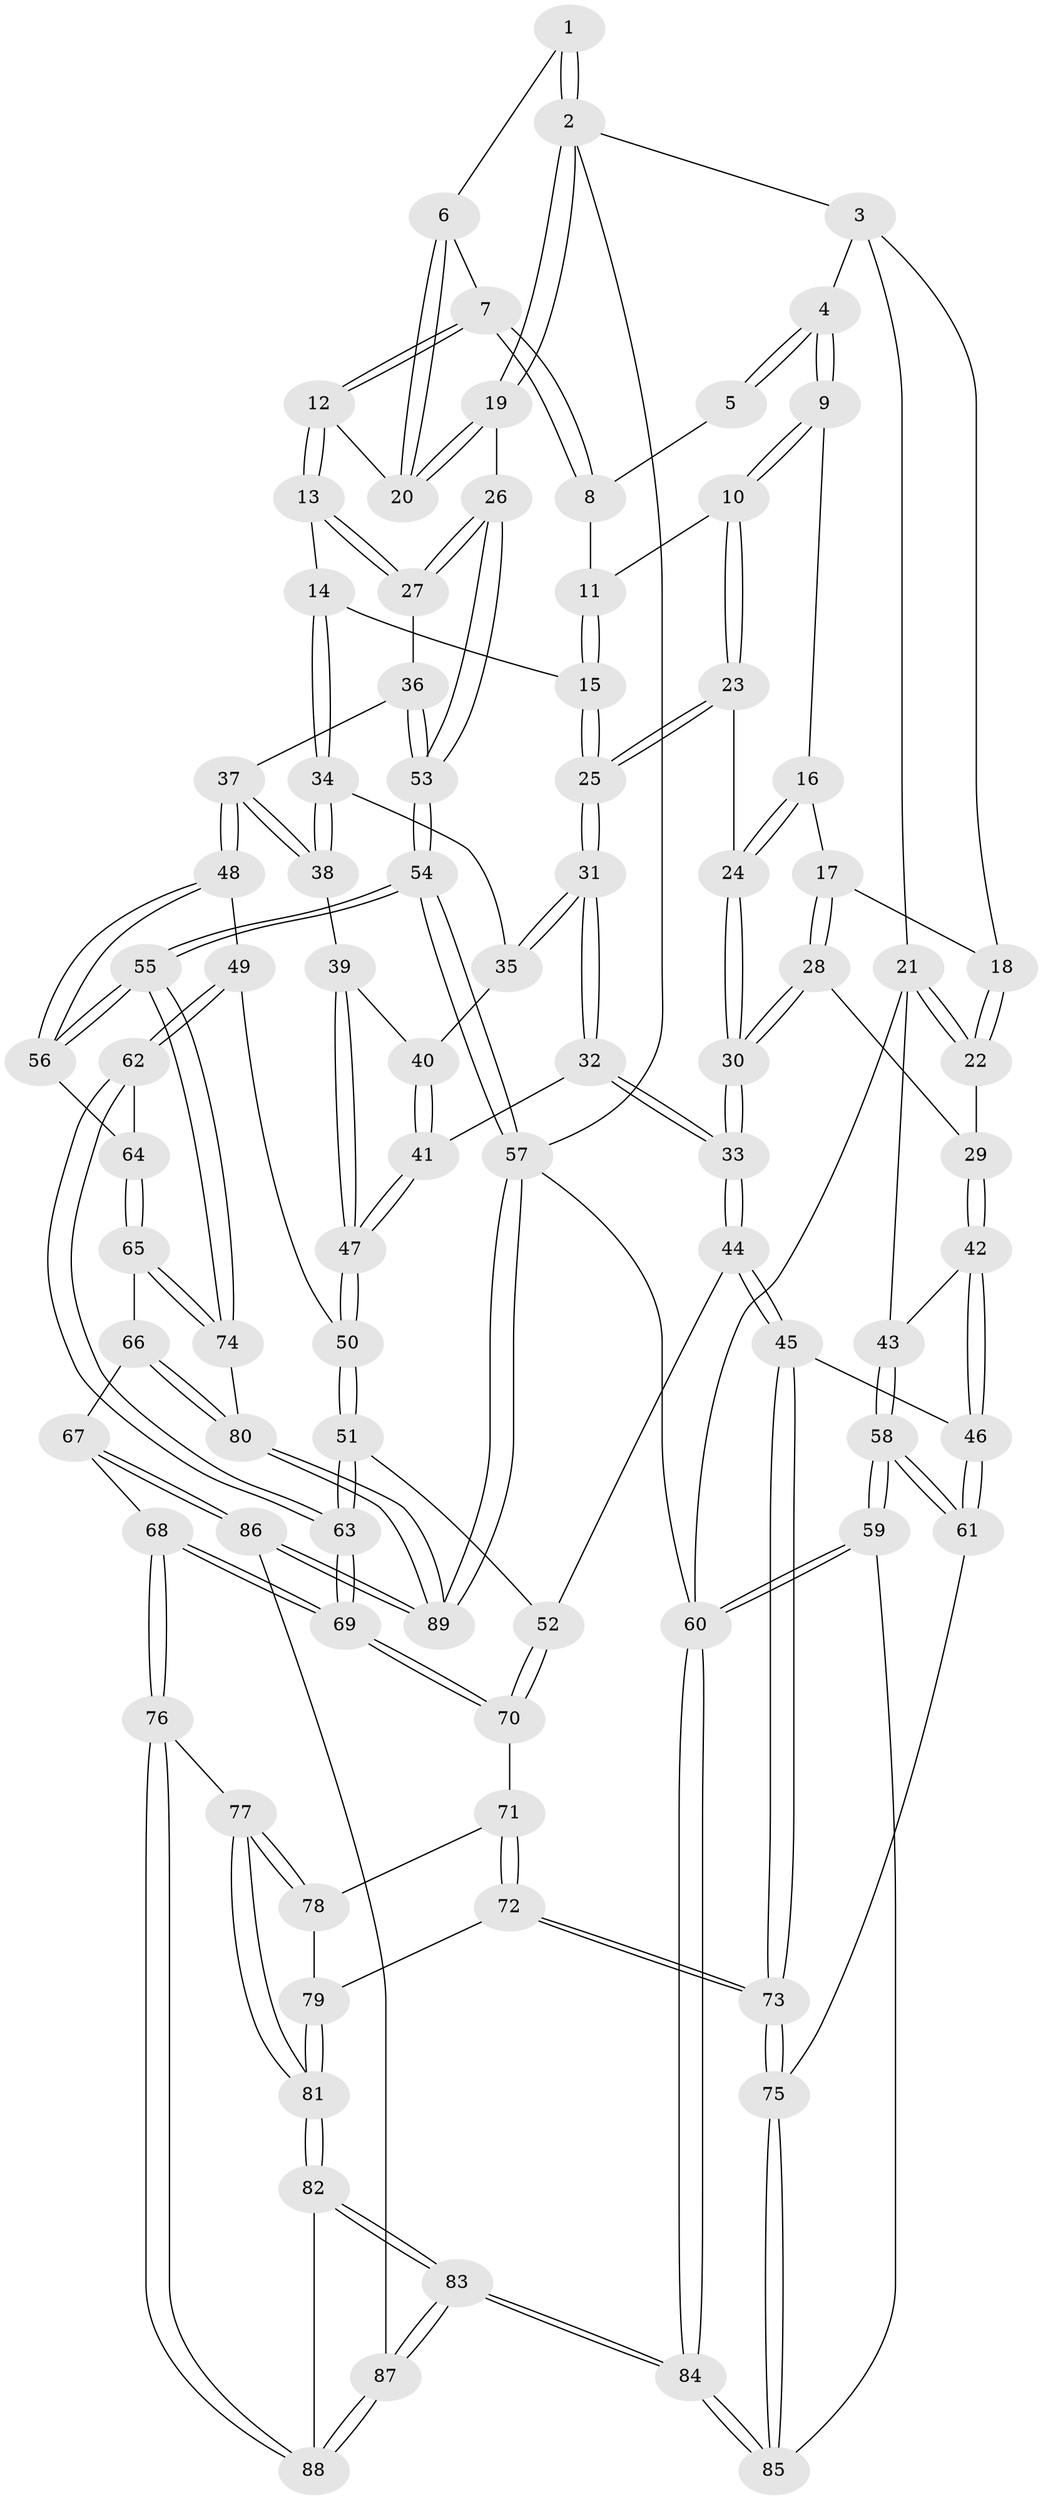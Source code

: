 // Generated by graph-tools (version 1.1) at 2025/01/03/09/25 05:01:47]
// undirected, 89 vertices, 219 edges
graph export_dot {
graph [start="1"]
  node [color=gray90,style=filled];
  1 [pos="+0.890945184475742+0"];
  2 [pos="+1+0"];
  3 [pos="+0.28472413557516363+0"];
  4 [pos="+0.3133440596207422+0"];
  5 [pos="+0.7016185150783618+0"];
  6 [pos="+0.8894893893648326+0.06230185888884275"];
  7 [pos="+0.8810712822890948+0.10074278638097012"];
  8 [pos="+0.6922716296447081+0"];
  9 [pos="+0.4441971652625946+0.04021695326155277"];
  10 [pos="+0.514755643618652+0.10513484814137528"];
  11 [pos="+0.6892224288756941+0"];
  12 [pos="+0.8842283165120916+0.12964971098269878"];
  13 [pos="+0.8745206863986245+0.18988494467922795"];
  14 [pos="+0.7988083535119302+0.20383979560724105"];
  15 [pos="+0.7115817768120832+0.1609645293620363"];
  16 [pos="+0.3881076180616255+0.13286382608629363"];
  17 [pos="+0.32419161317152584+0.19410932680937087"];
  18 [pos="+0.23323996252678758+0"];
  19 [pos="+1+0"];
  20 [pos="+1+0"];
  21 [pos="+0+0.21515128577503453"];
  22 [pos="+0.10762206398917548+0.15424351275404646"];
  23 [pos="+0.5402514046250477+0.18362017347026888"];
  24 [pos="+0.4574359049635829+0.2214568128334106"];
  25 [pos="+0.5804959408871438+0.21305717445876055"];
  26 [pos="+1+0.20459307587354347"];
  27 [pos="+0.897081689901868+0.20702938414563013"];
  28 [pos="+0.31041005874911254+0.2576245022603035"];
  29 [pos="+0.21478671481675665+0.2681964250792792"];
  30 [pos="+0.3611295021029487+0.2879129429326961"];
  31 [pos="+0.5864837714282528+0.29247534747955795"];
  32 [pos="+0.5599701784048348+0.3599503631567013"];
  33 [pos="+0.4185750856019914+0.40771916430145405"];
  34 [pos="+0.7721241783174836+0.26864187056544797"];
  35 [pos="+0.6840660643363276+0.31571510607486286"];
  36 [pos="+0.9287927342335222+0.4116636389739017"];
  37 [pos="+0.8222132611445052+0.4256980805146728"];
  38 [pos="+0.7816343074837198+0.3831183199916105"];
  39 [pos="+0.7351882607976101+0.3832622501586954"];
  40 [pos="+0.6973455642195145+0.3515583179402947"];
  41 [pos="+0.6169983275064367+0.4257439792124619"];
  42 [pos="+0.15606926944678537+0.41584776634101667"];
  43 [pos="+0+0.36316905469267624"];
  44 [pos="+0.3618741089333516+0.5804285086782547"];
  45 [pos="+0.27448221194697264+0.6062048092195762"];
  46 [pos="+0.25340613543883606+0.6001574555917139"];
  47 [pos="+0.6361201244668963+0.45818178736025716"];
  48 [pos="+0.745235970954018+0.5396866535484651"];
  49 [pos="+0.6847346279041059+0.5475353326183064"];
  50 [pos="+0.6521977798309987+0.5372413079225004"];
  51 [pos="+0.48785371974744113+0.6240352258598432"];
  52 [pos="+0.461930623563492+0.6232673513016151"];
  53 [pos="+1+0.5860274716057592"];
  54 [pos="+1+0.7070104900628913"];
  55 [pos="+1+0.7126897449473572"];
  56 [pos="+0.9036194319332784+0.6596490090502171"];
  57 [pos="+1+1"];
  58 [pos="+0+0.7387052598569972"];
  59 [pos="+0+0.8493077484684323"];
  60 [pos="+0+1"];
  61 [pos="+0+0.7031192681022236"];
  62 [pos="+0.7101497920052217+0.7169262325977003"];
  63 [pos="+0.6408768942687892+0.7745757175629029"];
  64 [pos="+0.7240962548579175+0.7175214451231005"];
  65 [pos="+0.8108978700457179+0.8225209034277494"];
  66 [pos="+0.7509099182555747+0.8761803099366118"];
  67 [pos="+0.6937184923036649+0.8828259022865174"];
  68 [pos="+0.642890197690677+0.8513719444044268"];
  69 [pos="+0.6406749357559495+0.8336439098595864"];
  70 [pos="+0.46874802617920824+0.7804430123639162"];
  71 [pos="+0.46656095212569315+0.7919177507259119"];
  72 [pos="+0.32329951407538776+0.8580208560200413"];
  73 [pos="+0.2856727488657141+0.8411830035343959"];
  74 [pos="+1+0.7135300585016519"];
  75 [pos="+0.2507619688948794+0.8767055015653304"];
  76 [pos="+0.5535665549390262+0.9101024256707478"];
  77 [pos="+0.5176943019216937+0.8987204636203614"];
  78 [pos="+0.4877514931269703+0.8695218576533352"];
  79 [pos="+0.3508512945867852+0.8804358350474504"];
  80 [pos="+0.8211686765398022+0.9427589284876777"];
  81 [pos="+0.40029227705061643+0.9748675366023932"];
  82 [pos="+0.39615973976353147+1"];
  83 [pos="+0.34606866537935493+1"];
  84 [pos="+0.2550843708726219+1"];
  85 [pos="+0.2188020437321308+0.9215353596930685"];
  86 [pos="+0.7194001403752054+1"];
  87 [pos="+0.6046368971552569+1"];
  88 [pos="+0.5531460756444557+0.9405398962933887"];
  89 [pos="+0.945212389161057+1"];
  1 -- 2;
  1 -- 2;
  1 -- 6;
  2 -- 3;
  2 -- 19;
  2 -- 19;
  2 -- 57;
  3 -- 4;
  3 -- 18;
  3 -- 21;
  4 -- 5;
  4 -- 5;
  4 -- 9;
  4 -- 9;
  5 -- 8;
  6 -- 7;
  6 -- 20;
  6 -- 20;
  7 -- 8;
  7 -- 8;
  7 -- 12;
  7 -- 12;
  8 -- 11;
  9 -- 10;
  9 -- 10;
  9 -- 16;
  10 -- 11;
  10 -- 23;
  10 -- 23;
  11 -- 15;
  11 -- 15;
  12 -- 13;
  12 -- 13;
  12 -- 20;
  13 -- 14;
  13 -- 27;
  13 -- 27;
  14 -- 15;
  14 -- 34;
  14 -- 34;
  15 -- 25;
  15 -- 25;
  16 -- 17;
  16 -- 24;
  16 -- 24;
  17 -- 18;
  17 -- 28;
  17 -- 28;
  18 -- 22;
  18 -- 22;
  19 -- 20;
  19 -- 20;
  19 -- 26;
  21 -- 22;
  21 -- 22;
  21 -- 43;
  21 -- 60;
  22 -- 29;
  23 -- 24;
  23 -- 25;
  23 -- 25;
  24 -- 30;
  24 -- 30;
  25 -- 31;
  25 -- 31;
  26 -- 27;
  26 -- 27;
  26 -- 53;
  26 -- 53;
  27 -- 36;
  28 -- 29;
  28 -- 30;
  28 -- 30;
  29 -- 42;
  29 -- 42;
  30 -- 33;
  30 -- 33;
  31 -- 32;
  31 -- 32;
  31 -- 35;
  31 -- 35;
  32 -- 33;
  32 -- 33;
  32 -- 41;
  33 -- 44;
  33 -- 44;
  34 -- 35;
  34 -- 38;
  34 -- 38;
  35 -- 40;
  36 -- 37;
  36 -- 53;
  36 -- 53;
  37 -- 38;
  37 -- 38;
  37 -- 48;
  37 -- 48;
  38 -- 39;
  39 -- 40;
  39 -- 47;
  39 -- 47;
  40 -- 41;
  40 -- 41;
  41 -- 47;
  41 -- 47;
  42 -- 43;
  42 -- 46;
  42 -- 46;
  43 -- 58;
  43 -- 58;
  44 -- 45;
  44 -- 45;
  44 -- 52;
  45 -- 46;
  45 -- 73;
  45 -- 73;
  46 -- 61;
  46 -- 61;
  47 -- 50;
  47 -- 50;
  48 -- 49;
  48 -- 56;
  48 -- 56;
  49 -- 50;
  49 -- 62;
  49 -- 62;
  50 -- 51;
  50 -- 51;
  51 -- 52;
  51 -- 63;
  51 -- 63;
  52 -- 70;
  52 -- 70;
  53 -- 54;
  53 -- 54;
  54 -- 55;
  54 -- 55;
  54 -- 57;
  54 -- 57;
  55 -- 56;
  55 -- 56;
  55 -- 74;
  55 -- 74;
  56 -- 64;
  57 -- 89;
  57 -- 89;
  57 -- 60;
  58 -- 59;
  58 -- 59;
  58 -- 61;
  58 -- 61;
  59 -- 60;
  59 -- 60;
  59 -- 85;
  60 -- 84;
  60 -- 84;
  61 -- 75;
  62 -- 63;
  62 -- 63;
  62 -- 64;
  63 -- 69;
  63 -- 69;
  64 -- 65;
  64 -- 65;
  65 -- 66;
  65 -- 74;
  65 -- 74;
  66 -- 67;
  66 -- 80;
  66 -- 80;
  67 -- 68;
  67 -- 86;
  67 -- 86;
  68 -- 69;
  68 -- 69;
  68 -- 76;
  68 -- 76;
  69 -- 70;
  69 -- 70;
  70 -- 71;
  71 -- 72;
  71 -- 72;
  71 -- 78;
  72 -- 73;
  72 -- 73;
  72 -- 79;
  73 -- 75;
  73 -- 75;
  74 -- 80;
  75 -- 85;
  75 -- 85;
  76 -- 77;
  76 -- 88;
  76 -- 88;
  77 -- 78;
  77 -- 78;
  77 -- 81;
  77 -- 81;
  78 -- 79;
  79 -- 81;
  79 -- 81;
  80 -- 89;
  80 -- 89;
  81 -- 82;
  81 -- 82;
  82 -- 83;
  82 -- 83;
  82 -- 88;
  83 -- 84;
  83 -- 84;
  83 -- 87;
  83 -- 87;
  84 -- 85;
  84 -- 85;
  86 -- 87;
  86 -- 89;
  86 -- 89;
  87 -- 88;
  87 -- 88;
}

